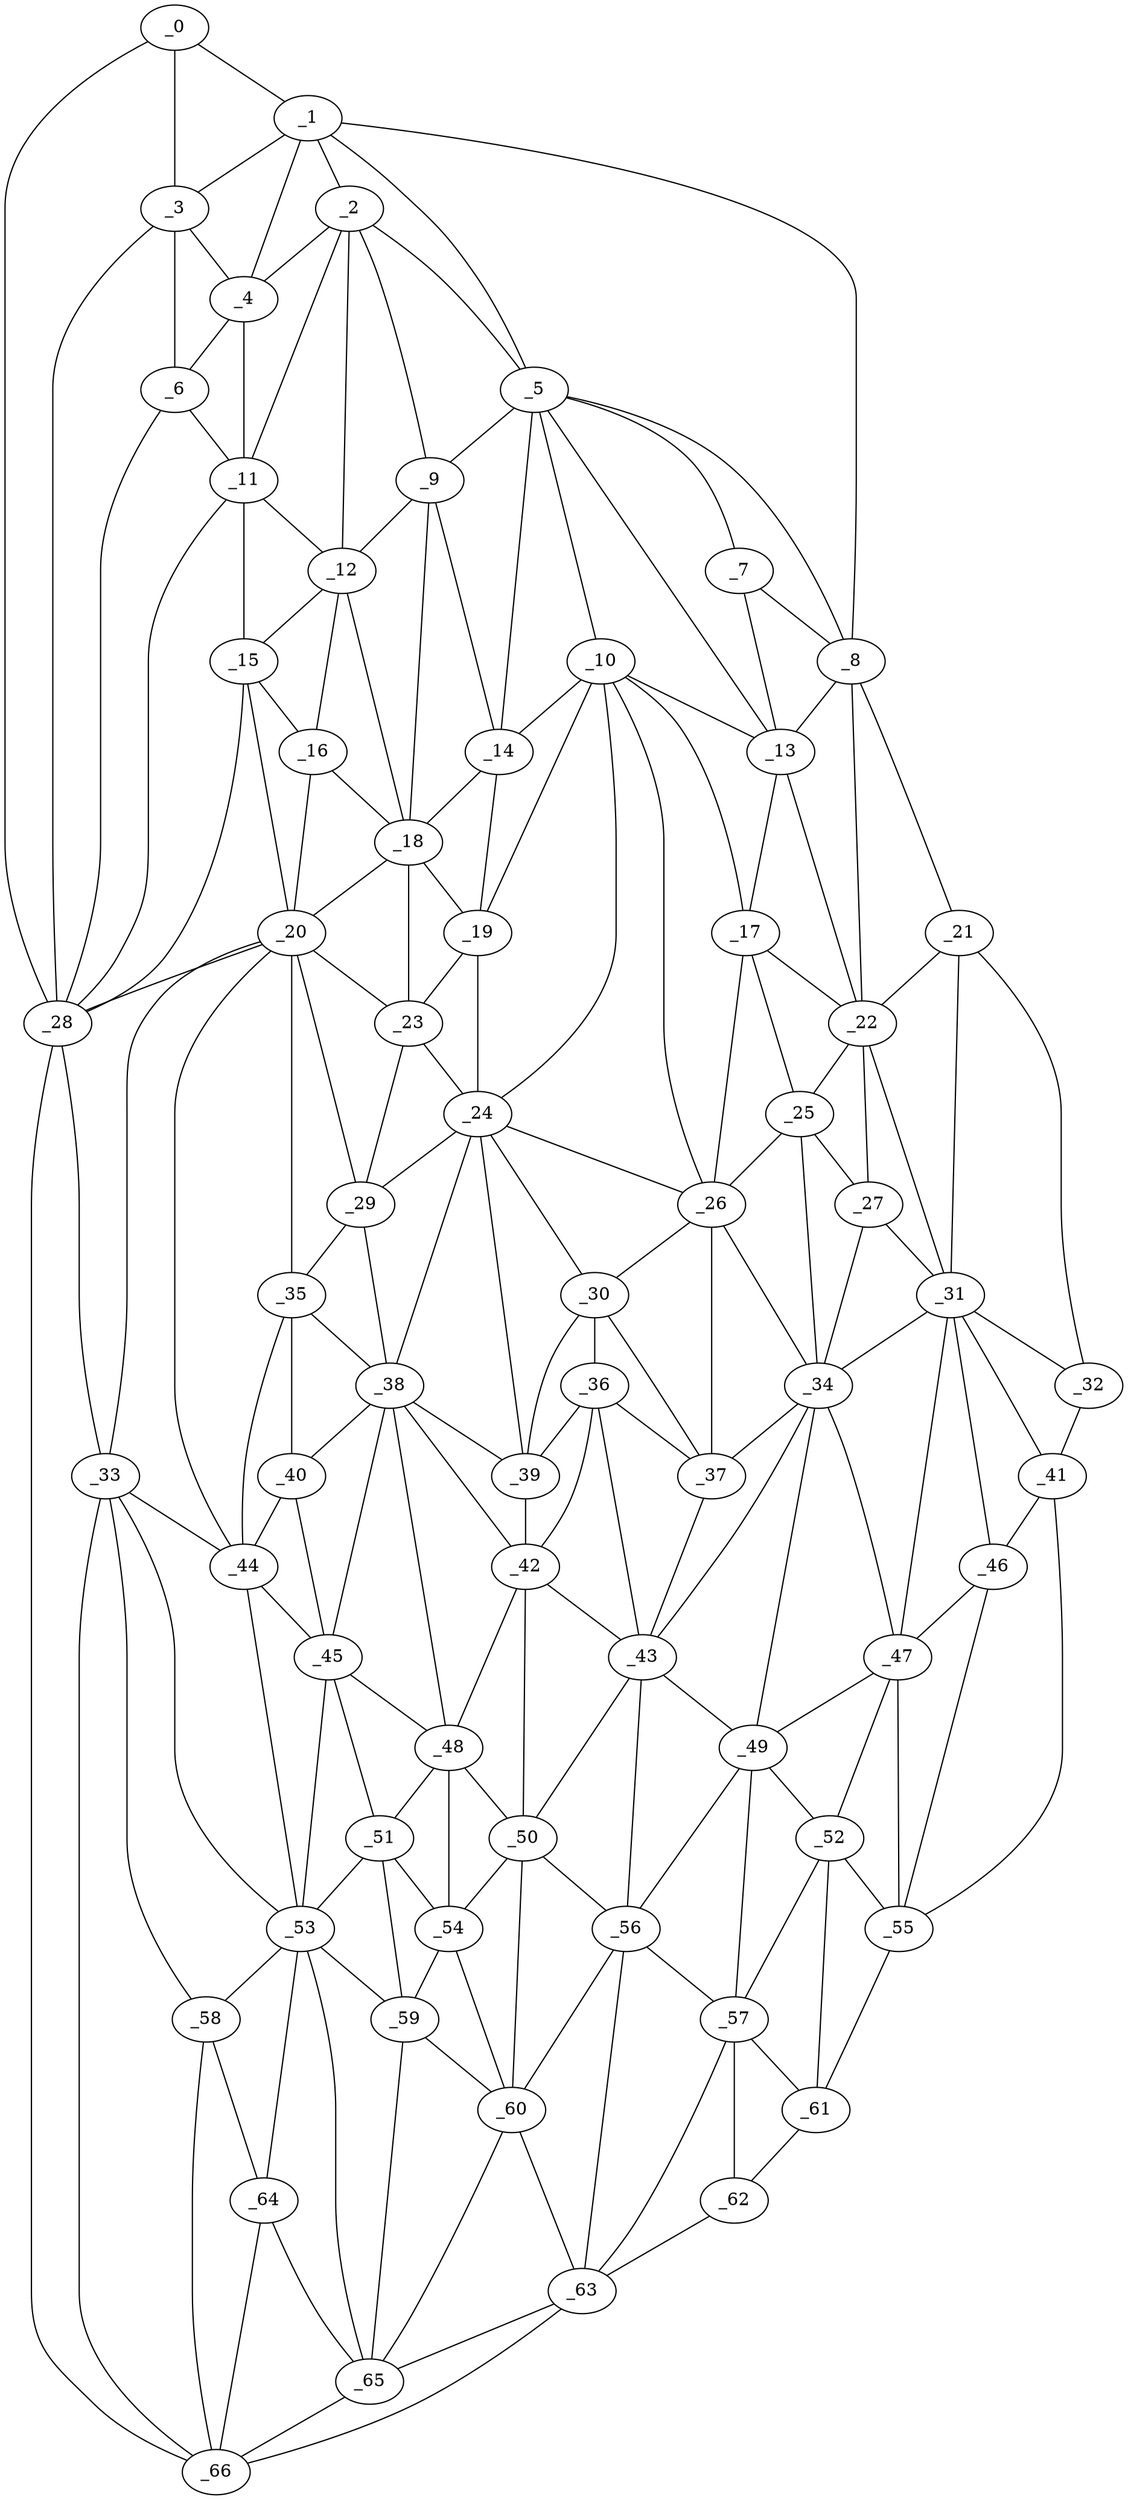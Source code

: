 graph "obj81__150.gxl" {
	_0	 [x=1,
		y=16];
	_1	 [x=1,
		y=20];
	_0 -- _1	 [valence=1];
	_3	 [x=36,
		y=17];
	_0 -- _3	 [valence=1];
	_28	 [x=74,
		y=5];
	_0 -- _28	 [valence=1];
	_2	 [x=34,
		y=36];
	_1 -- _2	 [valence=1];
	_1 -- _3	 [valence=2];
	_4	 [x=36,
		y=30];
	_1 -- _4	 [valence=2];
	_5	 [x=37,
		y=83];
	_1 -- _5	 [valence=2];
	_8	 [x=46,
		y=115];
	_1 -- _8	 [valence=1];
	_2 -- _4	 [valence=2];
	_2 -- _5	 [valence=2];
	_9	 [x=47,
		y=48];
	_2 -- _9	 [valence=1];
	_11	 [x=49,
		y=34];
	_2 -- _11	 [valence=2];
	_12	 [x=49,
		y=42];
	_2 -- _12	 [valence=2];
	_3 -- _4	 [valence=1];
	_6	 [x=38,
		y=22];
	_3 -- _6	 [valence=2];
	_3 -- _28	 [valence=1];
	_4 -- _6	 [valence=2];
	_4 -- _11	 [valence=2];
	_7	 [x=44,
		y=104];
	_5 -- _7	 [valence=1];
	_5 -- _8	 [valence=2];
	_5 -- _9	 [valence=2];
	_10	 [x=48,
		y=82];
	_5 -- _10	 [valence=2];
	_13	 [x=52,
		y=100];
	_5 -- _13	 [valence=1];
	_14	 [x=55,
		y=55];
	_5 -- _14	 [valence=2];
	_6 -- _11	 [valence=2];
	_6 -- _28	 [valence=2];
	_7 -- _8	 [valence=2];
	_7 -- _13	 [valence=2];
	_8 -- _13	 [valence=1];
	_21	 [x=65,
		y=120];
	_8 -- _21	 [valence=1];
	_22	 [x=67,
		y=106];
	_8 -- _22	 [valence=2];
	_9 -- _12	 [valence=2];
	_9 -- _14	 [valence=1];
	_18	 [x=58,
		y=48];
	_9 -- _18	 [valence=1];
	_10 -- _13	 [valence=1];
	_10 -- _14	 [valence=1];
	_17	 [x=57,
		y=95];
	_10 -- _17	 [valence=2];
	_19	 [x=60,
		y=60];
	_10 -- _19	 [valence=1];
	_24	 [x=68,
		y=63];
	_10 -- _24	 [valence=2];
	_26	 [x=69,
		y=89];
	_10 -- _26	 [valence=2];
	_11 -- _12	 [valence=1];
	_15	 [x=56,
		y=37];
	_11 -- _15	 [valence=2];
	_11 -- _28	 [valence=1];
	_12 -- _15	 [valence=2];
	_16	 [x=56,
		y=42];
	_12 -- _16	 [valence=2];
	_12 -- _18	 [valence=1];
	_13 -- _17	 [valence=2];
	_13 -- _22	 [valence=1];
	_14 -- _18	 [valence=2];
	_14 -- _19	 [valence=1];
	_15 -- _16	 [valence=1];
	_20	 [x=64,
		y=37];
	_15 -- _20	 [valence=2];
	_15 -- _28	 [valence=2];
	_16 -- _18	 [valence=2];
	_16 -- _20	 [valence=1];
	_17 -- _22	 [valence=2];
	_25	 [x=68,
		y=93];
	_17 -- _25	 [valence=2];
	_17 -- _26	 [valence=1];
	_18 -- _19	 [valence=1];
	_18 -- _20	 [valence=2];
	_23	 [x=68,
		y=51];
	_18 -- _23	 [valence=2];
	_19 -- _23	 [valence=2];
	_19 -- _24	 [valence=2];
	_20 -- _23	 [valence=1];
	_20 -- _28	 [valence=2];
	_29	 [x=74,
		y=50];
	_20 -- _29	 [valence=2];
	_33	 [x=81,
		y=8];
	_20 -- _33	 [valence=2];
	_35	 [x=84,
		y=48];
	_20 -- _35	 [valence=1];
	_44	 [x=93,
		y=40];
	_20 -- _44	 [valence=2];
	_21 -- _22	 [valence=1];
	_31	 [x=79,
		y=110];
	_21 -- _31	 [valence=2];
	_32	 [x=79,
		y=121];
	_21 -- _32	 [valence=1];
	_22 -- _25	 [valence=2];
	_27	 [x=72,
		y=103];
	_22 -- _27	 [valence=1];
	_22 -- _31	 [valence=2];
	_23 -- _24	 [valence=2];
	_23 -- _29	 [valence=2];
	_24 -- _26	 [valence=1];
	_24 -- _29	 [valence=2];
	_30	 [x=76,
		y=72];
	_24 -- _30	 [valence=2];
	_38	 [x=86,
		y=59];
	_24 -- _38	 [valence=1];
	_39	 [x=86,
		y=66];
	_24 -- _39	 [valence=2];
	_25 -- _26	 [valence=2];
	_25 -- _27	 [valence=1];
	_34	 [x=82,
		y=98];
	_25 -- _34	 [valence=2];
	_26 -- _30	 [valence=1];
	_26 -- _34	 [valence=2];
	_37	 [x=85,
		y=87];
	_26 -- _37	 [valence=2];
	_27 -- _31	 [valence=2];
	_27 -- _34	 [valence=2];
	_28 -- _33	 [valence=1];
	_66	 [x=126,
		y=20];
	_28 -- _66	 [valence=1];
	_29 -- _35	 [valence=1];
	_29 -- _38	 [valence=2];
	_36	 [x=85,
		y=73];
	_30 -- _36	 [valence=2];
	_30 -- _37	 [valence=1];
	_30 -- _39	 [valence=1];
	_31 -- _32	 [valence=1];
	_31 -- _34	 [valence=2];
	_41	 [x=91,
		y=121];
	_31 -- _41	 [valence=2];
	_46	 [x=98,
		y=118];
	_31 -- _46	 [valence=2];
	_47	 [x=101,
		y=105];
	_31 -- _47	 [valence=1];
	_32 -- _41	 [valence=1];
	_33 -- _44	 [valence=1];
	_53	 [x=109,
		y=37];
	_33 -- _53	 [valence=2];
	_58	 [x=114,
		y=34];
	_33 -- _58	 [valence=2];
	_33 -- _66	 [valence=2];
	_34 -- _37	 [valence=2];
	_43	 [x=92,
		y=86];
	_34 -- _43	 [valence=2];
	_34 -- _47	 [valence=2];
	_49	 [x=102,
		y=97];
	_34 -- _49	 [valence=2];
	_35 -- _38	 [valence=2];
	_40	 [x=88,
		y=49];
	_35 -- _40	 [valence=1];
	_35 -- _44	 [valence=2];
	_36 -- _37	 [valence=2];
	_36 -- _39	 [valence=2];
	_42	 [x=92,
		y=69];
	_36 -- _42	 [valence=2];
	_36 -- _43	 [valence=1];
	_37 -- _43	 [valence=2];
	_38 -- _39	 [valence=2];
	_38 -- _40	 [valence=2];
	_38 -- _42	 [valence=1];
	_45	 [x=93,
		y=51];
	_38 -- _45	 [valence=2];
	_48	 [x=102,
		y=58];
	_38 -- _48	 [valence=2];
	_39 -- _42	 [valence=2];
	_40 -- _44	 [valence=2];
	_40 -- _45	 [valence=1];
	_41 -- _46	 [valence=1];
	_55	 [x=110,
		y=116];
	_41 -- _55	 [valence=1];
	_42 -- _43	 [valence=2];
	_42 -- _48	 [valence=2];
	_50	 [x=104,
		y=69];
	_42 -- _50	 [valence=1];
	_43 -- _49	 [valence=1];
	_43 -- _50	 [valence=1];
	_56	 [x=111,
		y=85];
	_43 -- _56	 [valence=2];
	_44 -- _45	 [valence=2];
	_44 -- _53	 [valence=1];
	_45 -- _48	 [valence=1];
	_51	 [x=107,
		y=56];
	_45 -- _51	 [valence=2];
	_45 -- _53	 [valence=2];
	_46 -- _47	 [valence=2];
	_46 -- _55	 [valence=1];
	_47 -- _49	 [valence=2];
	_52	 [x=108,
		y=106];
	_47 -- _52	 [valence=2];
	_47 -- _55	 [valence=1];
	_48 -- _50	 [valence=2];
	_48 -- _51	 [valence=2];
	_54	 [x=110,
		y=67];
	_48 -- _54	 [valence=1];
	_49 -- _52	 [valence=1];
	_49 -- _56	 [valence=2];
	_57	 [x=111,
		y=96];
	_49 -- _57	 [valence=2];
	_50 -- _54	 [valence=2];
	_50 -- _56	 [valence=2];
	_60	 [x=116,
		y=72];
	_50 -- _60	 [valence=2];
	_51 -- _53	 [valence=2];
	_51 -- _54	 [valence=2];
	_59	 [x=115,
		y=56];
	_51 -- _59	 [valence=1];
	_52 -- _55	 [valence=1];
	_52 -- _57	 [valence=1];
	_61	 [x=117,
		y=108];
	_52 -- _61	 [valence=2];
	_53 -- _58	 [valence=1];
	_53 -- _59	 [valence=1];
	_64	 [x=123,
		y=39];
	_53 -- _64	 [valence=1];
	_65	 [x=123,
		y=47];
	_53 -- _65	 [valence=2];
	_54 -- _59	 [valence=2];
	_54 -- _60	 [valence=2];
	_55 -- _61	 [valence=1];
	_56 -- _57	 [valence=1];
	_56 -- _60	 [valence=2];
	_63	 [x=122,
		y=83];
	_56 -- _63	 [valence=1];
	_57 -- _61	 [valence=2];
	_62	 [x=120,
		y=100];
	_57 -- _62	 [valence=2];
	_57 -- _63	 [valence=2];
	_58 -- _64	 [valence=1];
	_58 -- _66	 [valence=2];
	_59 -- _60	 [valence=2];
	_59 -- _65	 [valence=1];
	_60 -- _63	 [valence=2];
	_60 -- _65	 [valence=2];
	_61 -- _62	 [valence=1];
	_62 -- _63	 [valence=1];
	_63 -- _65	 [valence=1];
	_63 -- _66	 [valence=1];
	_64 -- _65	 [valence=2];
	_64 -- _66	 [valence=2];
	_65 -- _66	 [valence=2];
}
